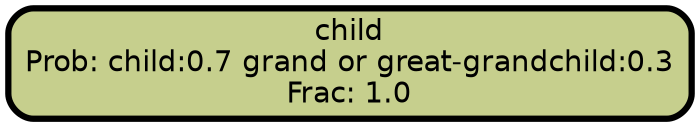 graph Tree {
node [shape=box, style="filled, rounded",color="black",penwidth="3",fontcolor="black",                 fontname=helvetica] ;
graph [ranksep="0 equally", splines=straight,                 bgcolor=transparent, dpi=200] ;
edge [fontname=helvetica, color=black] ;
0 [label="child
Prob: child:0.7 grand or great-grandchild:0.3
Frac: 1.0", fillcolor="#c6cf8d"] ;
{rank = same;}}